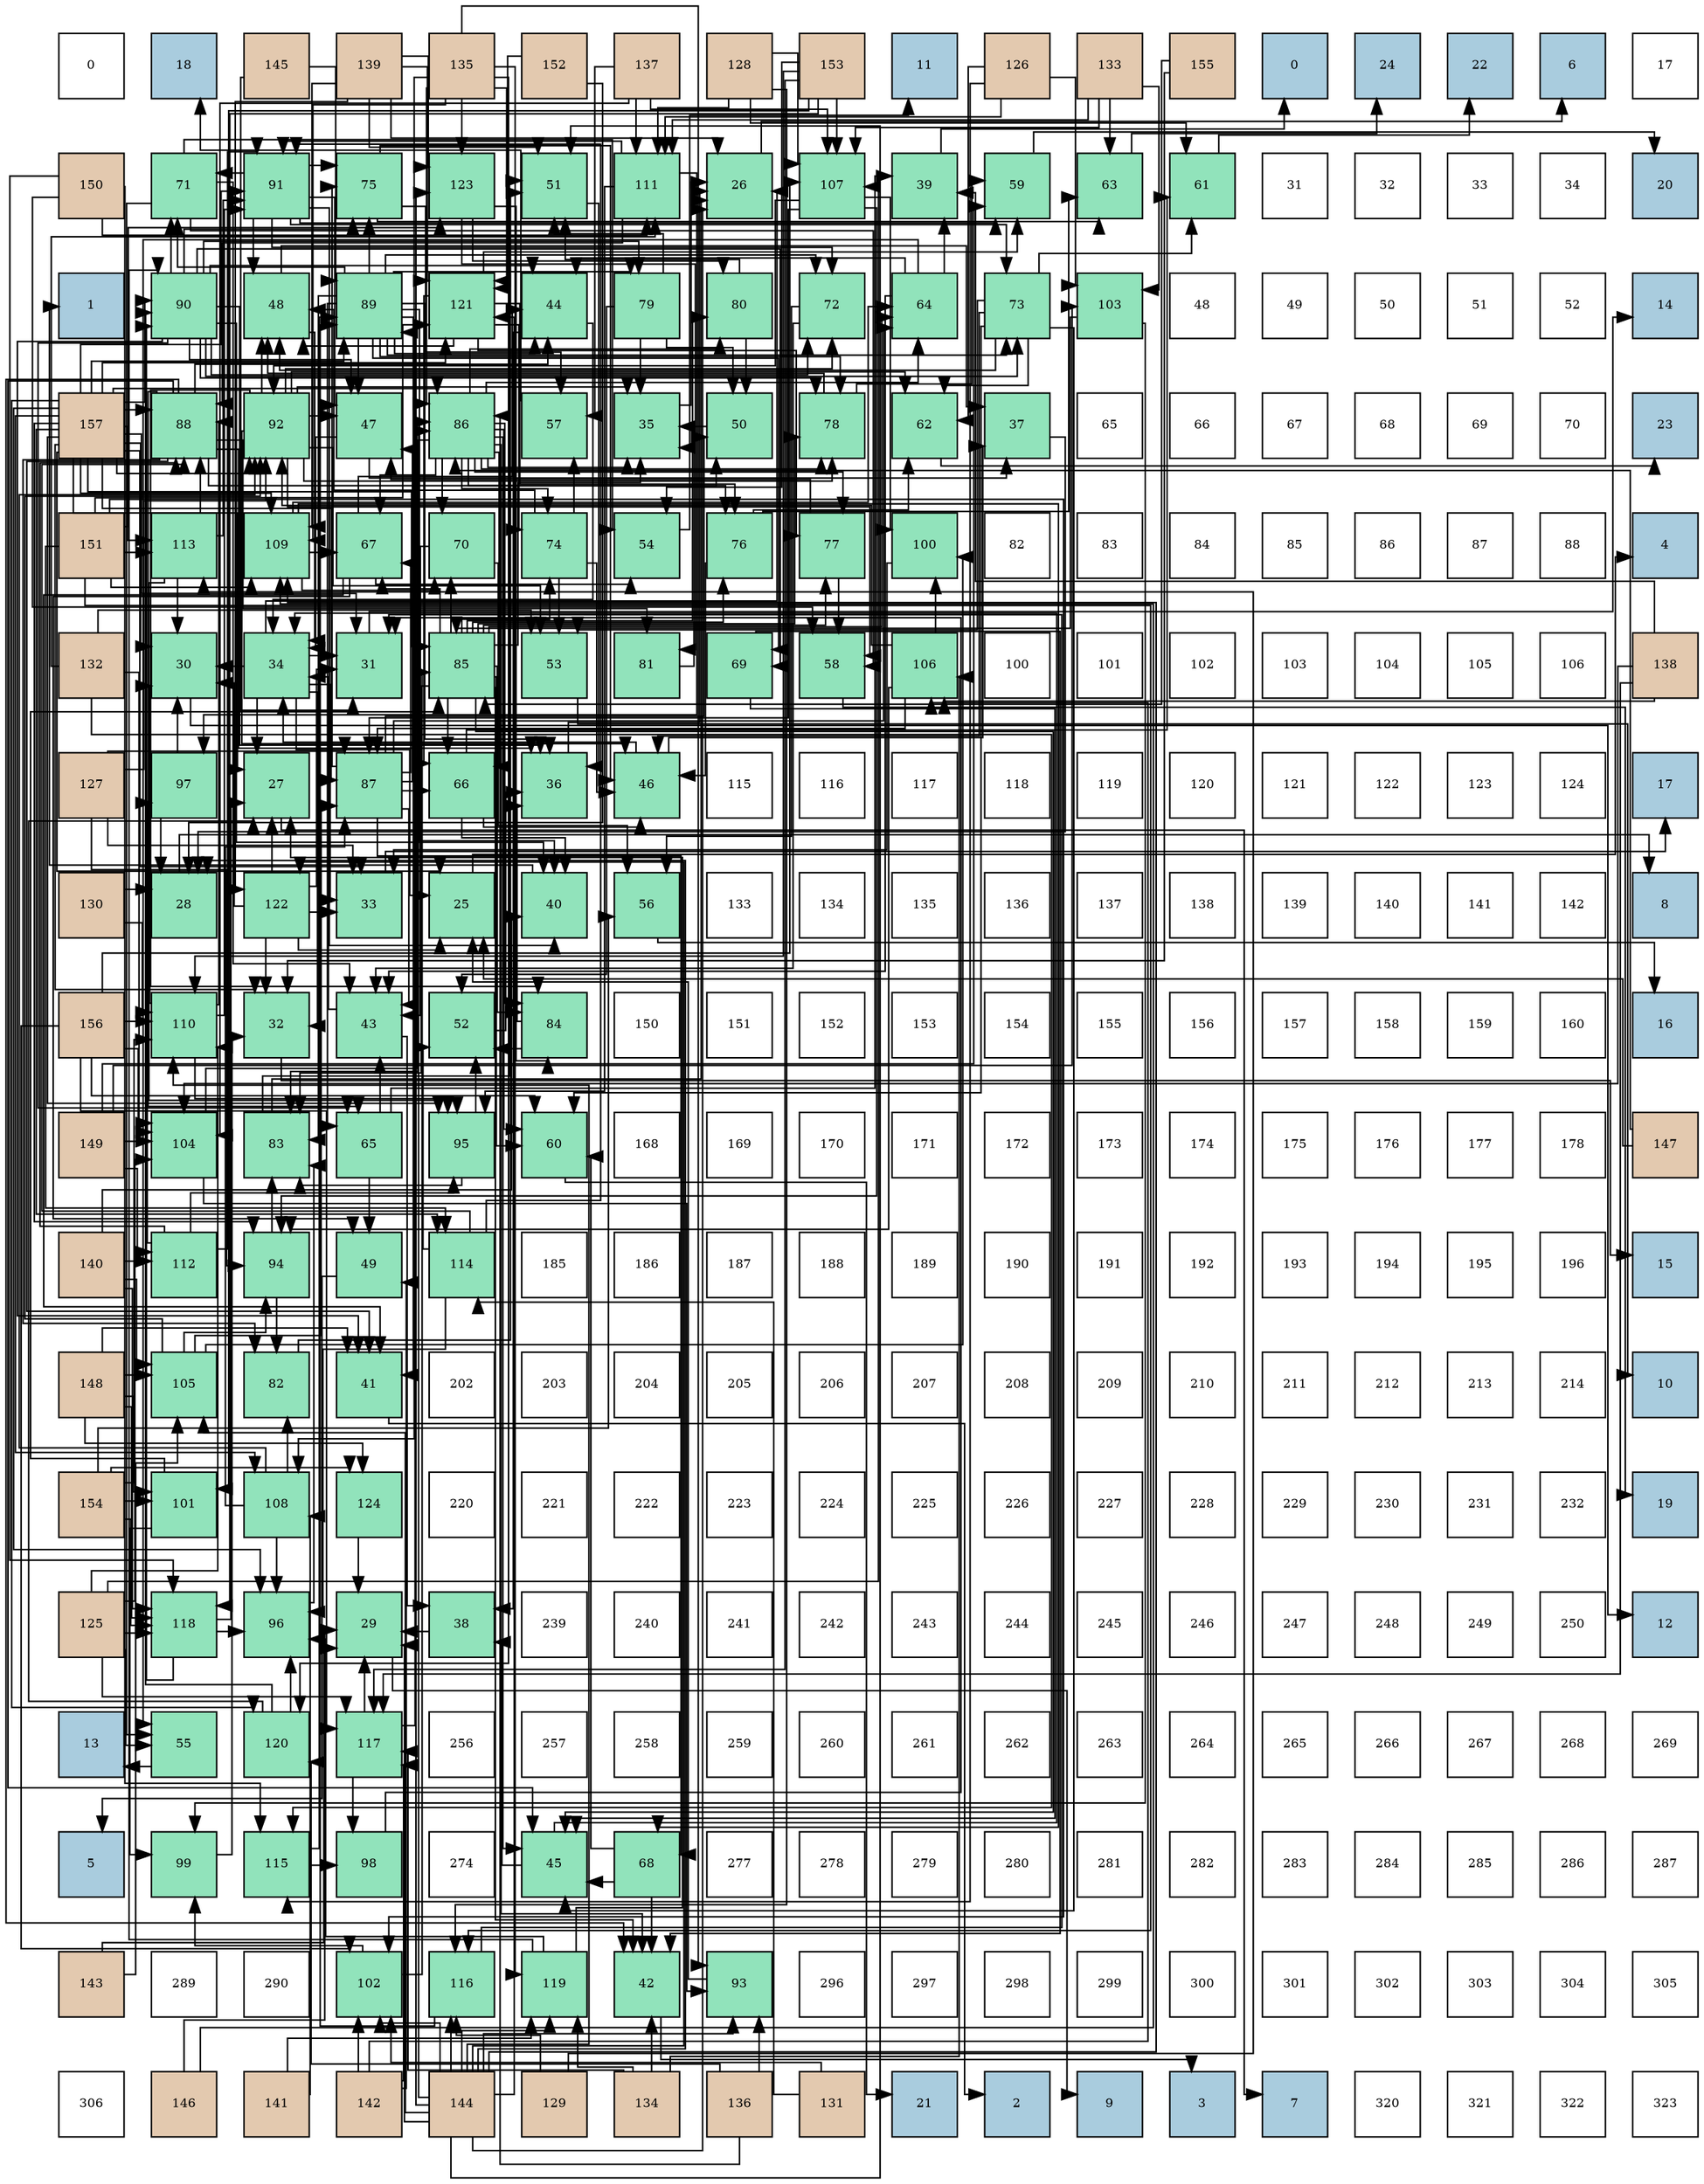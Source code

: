 digraph layout{
 rankdir=TB;
 splines=ortho;
 node [style=filled shape=square fixedsize=true width=0.6];
0[label="0", fontsize=8, fillcolor="#ffffff"];
1[label="18", fontsize=8, fillcolor="#a9ccde"];
2[label="145", fontsize=8, fillcolor="#e3c9af"];
3[label="139", fontsize=8, fillcolor="#e3c9af"];
4[label="135", fontsize=8, fillcolor="#e3c9af"];
5[label="152", fontsize=8, fillcolor="#e3c9af"];
6[label="137", fontsize=8, fillcolor="#e3c9af"];
7[label="128", fontsize=8, fillcolor="#e3c9af"];
8[label="153", fontsize=8, fillcolor="#e3c9af"];
9[label="11", fontsize=8, fillcolor="#a9ccde"];
10[label="126", fontsize=8, fillcolor="#e3c9af"];
11[label="133", fontsize=8, fillcolor="#e3c9af"];
12[label="155", fontsize=8, fillcolor="#e3c9af"];
13[label="0", fontsize=8, fillcolor="#a9ccde"];
14[label="24", fontsize=8, fillcolor="#a9ccde"];
15[label="22", fontsize=8, fillcolor="#a9ccde"];
16[label="6", fontsize=8, fillcolor="#a9ccde"];
17[label="17", fontsize=8, fillcolor="#ffffff"];
18[label="150", fontsize=8, fillcolor="#e3c9af"];
19[label="71", fontsize=8, fillcolor="#91e3bb"];
20[label="91", fontsize=8, fillcolor="#91e3bb"];
21[label="75", fontsize=8, fillcolor="#91e3bb"];
22[label="123", fontsize=8, fillcolor="#91e3bb"];
23[label="51", fontsize=8, fillcolor="#91e3bb"];
24[label="111", fontsize=8, fillcolor="#91e3bb"];
25[label="26", fontsize=8, fillcolor="#91e3bb"];
26[label="107", fontsize=8, fillcolor="#91e3bb"];
27[label="39", fontsize=8, fillcolor="#91e3bb"];
28[label="59", fontsize=8, fillcolor="#91e3bb"];
29[label="63", fontsize=8, fillcolor="#91e3bb"];
30[label="61", fontsize=8, fillcolor="#91e3bb"];
31[label="31", fontsize=8, fillcolor="#ffffff"];
32[label="32", fontsize=8, fillcolor="#ffffff"];
33[label="33", fontsize=8, fillcolor="#ffffff"];
34[label="34", fontsize=8, fillcolor="#ffffff"];
35[label="20", fontsize=8, fillcolor="#a9ccde"];
36[label="1", fontsize=8, fillcolor="#a9ccde"];
37[label="90", fontsize=8, fillcolor="#91e3bb"];
38[label="48", fontsize=8, fillcolor="#91e3bb"];
39[label="89", fontsize=8, fillcolor="#91e3bb"];
40[label="121", fontsize=8, fillcolor="#91e3bb"];
41[label="44", fontsize=8, fillcolor="#91e3bb"];
42[label="79", fontsize=8, fillcolor="#91e3bb"];
43[label="80", fontsize=8, fillcolor="#91e3bb"];
44[label="72", fontsize=8, fillcolor="#91e3bb"];
45[label="64", fontsize=8, fillcolor="#91e3bb"];
46[label="73", fontsize=8, fillcolor="#91e3bb"];
47[label="103", fontsize=8, fillcolor="#91e3bb"];
48[label="48", fontsize=8, fillcolor="#ffffff"];
49[label="49", fontsize=8, fillcolor="#ffffff"];
50[label="50", fontsize=8, fillcolor="#ffffff"];
51[label="51", fontsize=8, fillcolor="#ffffff"];
52[label="52", fontsize=8, fillcolor="#ffffff"];
53[label="14", fontsize=8, fillcolor="#a9ccde"];
54[label="157", fontsize=8, fillcolor="#e3c9af"];
55[label="88", fontsize=8, fillcolor="#91e3bb"];
56[label="92", fontsize=8, fillcolor="#91e3bb"];
57[label="47", fontsize=8, fillcolor="#91e3bb"];
58[label="86", fontsize=8, fillcolor="#91e3bb"];
59[label="57", fontsize=8, fillcolor="#91e3bb"];
60[label="35", fontsize=8, fillcolor="#91e3bb"];
61[label="50", fontsize=8, fillcolor="#91e3bb"];
62[label="78", fontsize=8, fillcolor="#91e3bb"];
63[label="62", fontsize=8, fillcolor="#91e3bb"];
64[label="37", fontsize=8, fillcolor="#91e3bb"];
65[label="65", fontsize=8, fillcolor="#ffffff"];
66[label="66", fontsize=8, fillcolor="#ffffff"];
67[label="67", fontsize=8, fillcolor="#ffffff"];
68[label="68", fontsize=8, fillcolor="#ffffff"];
69[label="69", fontsize=8, fillcolor="#ffffff"];
70[label="70", fontsize=8, fillcolor="#ffffff"];
71[label="23", fontsize=8, fillcolor="#a9ccde"];
72[label="151", fontsize=8, fillcolor="#e3c9af"];
73[label="113", fontsize=8, fillcolor="#91e3bb"];
74[label="109", fontsize=8, fillcolor="#91e3bb"];
75[label="67", fontsize=8, fillcolor="#91e3bb"];
76[label="70", fontsize=8, fillcolor="#91e3bb"];
77[label="74", fontsize=8, fillcolor="#91e3bb"];
78[label="54", fontsize=8, fillcolor="#91e3bb"];
79[label="76", fontsize=8, fillcolor="#91e3bb"];
80[label="77", fontsize=8, fillcolor="#91e3bb"];
81[label="100", fontsize=8, fillcolor="#91e3bb"];
82[label="82", fontsize=8, fillcolor="#ffffff"];
83[label="83", fontsize=8, fillcolor="#ffffff"];
84[label="84", fontsize=8, fillcolor="#ffffff"];
85[label="85", fontsize=8, fillcolor="#ffffff"];
86[label="86", fontsize=8, fillcolor="#ffffff"];
87[label="87", fontsize=8, fillcolor="#ffffff"];
88[label="88", fontsize=8, fillcolor="#ffffff"];
89[label="4", fontsize=8, fillcolor="#a9ccde"];
90[label="132", fontsize=8, fillcolor="#e3c9af"];
91[label="30", fontsize=8, fillcolor="#91e3bb"];
92[label="34", fontsize=8, fillcolor="#91e3bb"];
93[label="31", fontsize=8, fillcolor="#91e3bb"];
94[label="85", fontsize=8, fillcolor="#91e3bb"];
95[label="53", fontsize=8, fillcolor="#91e3bb"];
96[label="81", fontsize=8, fillcolor="#91e3bb"];
97[label="69", fontsize=8, fillcolor="#91e3bb"];
98[label="58", fontsize=8, fillcolor="#91e3bb"];
99[label="106", fontsize=8, fillcolor="#91e3bb"];
100[label="100", fontsize=8, fillcolor="#ffffff"];
101[label="101", fontsize=8, fillcolor="#ffffff"];
102[label="102", fontsize=8, fillcolor="#ffffff"];
103[label="103", fontsize=8, fillcolor="#ffffff"];
104[label="104", fontsize=8, fillcolor="#ffffff"];
105[label="105", fontsize=8, fillcolor="#ffffff"];
106[label="106", fontsize=8, fillcolor="#ffffff"];
107[label="138", fontsize=8, fillcolor="#e3c9af"];
108[label="127", fontsize=8, fillcolor="#e3c9af"];
109[label="97", fontsize=8, fillcolor="#91e3bb"];
110[label="27", fontsize=8, fillcolor="#91e3bb"];
111[label="87", fontsize=8, fillcolor="#91e3bb"];
112[label="66", fontsize=8, fillcolor="#91e3bb"];
113[label="36", fontsize=8, fillcolor="#91e3bb"];
114[label="46", fontsize=8, fillcolor="#91e3bb"];
115[label="115", fontsize=8, fillcolor="#ffffff"];
116[label="116", fontsize=8, fillcolor="#ffffff"];
117[label="117", fontsize=8, fillcolor="#ffffff"];
118[label="118", fontsize=8, fillcolor="#ffffff"];
119[label="119", fontsize=8, fillcolor="#ffffff"];
120[label="120", fontsize=8, fillcolor="#ffffff"];
121[label="121", fontsize=8, fillcolor="#ffffff"];
122[label="122", fontsize=8, fillcolor="#ffffff"];
123[label="123", fontsize=8, fillcolor="#ffffff"];
124[label="124", fontsize=8, fillcolor="#ffffff"];
125[label="17", fontsize=8, fillcolor="#a9ccde"];
126[label="130", fontsize=8, fillcolor="#e3c9af"];
127[label="28", fontsize=8, fillcolor="#91e3bb"];
128[label="122", fontsize=8, fillcolor="#91e3bb"];
129[label="33", fontsize=8, fillcolor="#91e3bb"];
130[label="25", fontsize=8, fillcolor="#91e3bb"];
131[label="40", fontsize=8, fillcolor="#91e3bb"];
132[label="56", fontsize=8, fillcolor="#91e3bb"];
133[label="133", fontsize=8, fillcolor="#ffffff"];
134[label="134", fontsize=8, fillcolor="#ffffff"];
135[label="135", fontsize=8, fillcolor="#ffffff"];
136[label="136", fontsize=8, fillcolor="#ffffff"];
137[label="137", fontsize=8, fillcolor="#ffffff"];
138[label="138", fontsize=8, fillcolor="#ffffff"];
139[label="139", fontsize=8, fillcolor="#ffffff"];
140[label="140", fontsize=8, fillcolor="#ffffff"];
141[label="141", fontsize=8, fillcolor="#ffffff"];
142[label="142", fontsize=8, fillcolor="#ffffff"];
143[label="8", fontsize=8, fillcolor="#a9ccde"];
144[label="156", fontsize=8, fillcolor="#e3c9af"];
145[label="110", fontsize=8, fillcolor="#91e3bb"];
146[label="32", fontsize=8, fillcolor="#91e3bb"];
147[label="43", fontsize=8, fillcolor="#91e3bb"];
148[label="52", fontsize=8, fillcolor="#91e3bb"];
149[label="84", fontsize=8, fillcolor="#91e3bb"];
150[label="150", fontsize=8, fillcolor="#ffffff"];
151[label="151", fontsize=8, fillcolor="#ffffff"];
152[label="152", fontsize=8, fillcolor="#ffffff"];
153[label="153", fontsize=8, fillcolor="#ffffff"];
154[label="154", fontsize=8, fillcolor="#ffffff"];
155[label="155", fontsize=8, fillcolor="#ffffff"];
156[label="156", fontsize=8, fillcolor="#ffffff"];
157[label="157", fontsize=8, fillcolor="#ffffff"];
158[label="158", fontsize=8, fillcolor="#ffffff"];
159[label="159", fontsize=8, fillcolor="#ffffff"];
160[label="160", fontsize=8, fillcolor="#ffffff"];
161[label="16", fontsize=8, fillcolor="#a9ccde"];
162[label="149", fontsize=8, fillcolor="#e3c9af"];
163[label="104", fontsize=8, fillcolor="#91e3bb"];
164[label="83", fontsize=8, fillcolor="#91e3bb"];
165[label="65", fontsize=8, fillcolor="#91e3bb"];
166[label="95", fontsize=8, fillcolor="#91e3bb"];
167[label="60", fontsize=8, fillcolor="#91e3bb"];
168[label="168", fontsize=8, fillcolor="#ffffff"];
169[label="169", fontsize=8, fillcolor="#ffffff"];
170[label="170", fontsize=8, fillcolor="#ffffff"];
171[label="171", fontsize=8, fillcolor="#ffffff"];
172[label="172", fontsize=8, fillcolor="#ffffff"];
173[label="173", fontsize=8, fillcolor="#ffffff"];
174[label="174", fontsize=8, fillcolor="#ffffff"];
175[label="175", fontsize=8, fillcolor="#ffffff"];
176[label="176", fontsize=8, fillcolor="#ffffff"];
177[label="177", fontsize=8, fillcolor="#ffffff"];
178[label="178", fontsize=8, fillcolor="#ffffff"];
179[label="147", fontsize=8, fillcolor="#e3c9af"];
180[label="140", fontsize=8, fillcolor="#e3c9af"];
181[label="112", fontsize=8, fillcolor="#91e3bb"];
182[label="94", fontsize=8, fillcolor="#91e3bb"];
183[label="49", fontsize=8, fillcolor="#91e3bb"];
184[label="114", fontsize=8, fillcolor="#91e3bb"];
185[label="185", fontsize=8, fillcolor="#ffffff"];
186[label="186", fontsize=8, fillcolor="#ffffff"];
187[label="187", fontsize=8, fillcolor="#ffffff"];
188[label="188", fontsize=8, fillcolor="#ffffff"];
189[label="189", fontsize=8, fillcolor="#ffffff"];
190[label="190", fontsize=8, fillcolor="#ffffff"];
191[label="191", fontsize=8, fillcolor="#ffffff"];
192[label="192", fontsize=8, fillcolor="#ffffff"];
193[label="193", fontsize=8, fillcolor="#ffffff"];
194[label="194", fontsize=8, fillcolor="#ffffff"];
195[label="195", fontsize=8, fillcolor="#ffffff"];
196[label="196", fontsize=8, fillcolor="#ffffff"];
197[label="15", fontsize=8, fillcolor="#a9ccde"];
198[label="148", fontsize=8, fillcolor="#e3c9af"];
199[label="105", fontsize=8, fillcolor="#91e3bb"];
200[label="82", fontsize=8, fillcolor="#91e3bb"];
201[label="41", fontsize=8, fillcolor="#91e3bb"];
202[label="202", fontsize=8, fillcolor="#ffffff"];
203[label="203", fontsize=8, fillcolor="#ffffff"];
204[label="204", fontsize=8, fillcolor="#ffffff"];
205[label="205", fontsize=8, fillcolor="#ffffff"];
206[label="206", fontsize=8, fillcolor="#ffffff"];
207[label="207", fontsize=8, fillcolor="#ffffff"];
208[label="208", fontsize=8, fillcolor="#ffffff"];
209[label="209", fontsize=8, fillcolor="#ffffff"];
210[label="210", fontsize=8, fillcolor="#ffffff"];
211[label="211", fontsize=8, fillcolor="#ffffff"];
212[label="212", fontsize=8, fillcolor="#ffffff"];
213[label="213", fontsize=8, fillcolor="#ffffff"];
214[label="214", fontsize=8, fillcolor="#ffffff"];
215[label="10", fontsize=8, fillcolor="#a9ccde"];
216[label="154", fontsize=8, fillcolor="#e3c9af"];
217[label="101", fontsize=8, fillcolor="#91e3bb"];
218[label="108", fontsize=8, fillcolor="#91e3bb"];
219[label="124", fontsize=8, fillcolor="#91e3bb"];
220[label="220", fontsize=8, fillcolor="#ffffff"];
221[label="221", fontsize=8, fillcolor="#ffffff"];
222[label="222", fontsize=8, fillcolor="#ffffff"];
223[label="223", fontsize=8, fillcolor="#ffffff"];
224[label="224", fontsize=8, fillcolor="#ffffff"];
225[label="225", fontsize=8, fillcolor="#ffffff"];
226[label="226", fontsize=8, fillcolor="#ffffff"];
227[label="227", fontsize=8, fillcolor="#ffffff"];
228[label="228", fontsize=8, fillcolor="#ffffff"];
229[label="229", fontsize=8, fillcolor="#ffffff"];
230[label="230", fontsize=8, fillcolor="#ffffff"];
231[label="231", fontsize=8, fillcolor="#ffffff"];
232[label="232", fontsize=8, fillcolor="#ffffff"];
233[label="19", fontsize=8, fillcolor="#a9ccde"];
234[label="125", fontsize=8, fillcolor="#e3c9af"];
235[label="118", fontsize=8, fillcolor="#91e3bb"];
236[label="96", fontsize=8, fillcolor="#91e3bb"];
237[label="29", fontsize=8, fillcolor="#91e3bb"];
238[label="38", fontsize=8, fillcolor="#91e3bb"];
239[label="239", fontsize=8, fillcolor="#ffffff"];
240[label="240", fontsize=8, fillcolor="#ffffff"];
241[label="241", fontsize=8, fillcolor="#ffffff"];
242[label="242", fontsize=8, fillcolor="#ffffff"];
243[label="243", fontsize=8, fillcolor="#ffffff"];
244[label="244", fontsize=8, fillcolor="#ffffff"];
245[label="245", fontsize=8, fillcolor="#ffffff"];
246[label="246", fontsize=8, fillcolor="#ffffff"];
247[label="247", fontsize=8, fillcolor="#ffffff"];
248[label="248", fontsize=8, fillcolor="#ffffff"];
249[label="249", fontsize=8, fillcolor="#ffffff"];
250[label="250", fontsize=8, fillcolor="#ffffff"];
251[label="12", fontsize=8, fillcolor="#a9ccde"];
252[label="13", fontsize=8, fillcolor="#a9ccde"];
253[label="55", fontsize=8, fillcolor="#91e3bb"];
254[label="120", fontsize=8, fillcolor="#91e3bb"];
255[label="117", fontsize=8, fillcolor="#91e3bb"];
256[label="256", fontsize=8, fillcolor="#ffffff"];
257[label="257", fontsize=8, fillcolor="#ffffff"];
258[label="258", fontsize=8, fillcolor="#ffffff"];
259[label="259", fontsize=8, fillcolor="#ffffff"];
260[label="260", fontsize=8, fillcolor="#ffffff"];
261[label="261", fontsize=8, fillcolor="#ffffff"];
262[label="262", fontsize=8, fillcolor="#ffffff"];
263[label="263", fontsize=8, fillcolor="#ffffff"];
264[label="264", fontsize=8, fillcolor="#ffffff"];
265[label="265", fontsize=8, fillcolor="#ffffff"];
266[label="266", fontsize=8, fillcolor="#ffffff"];
267[label="267", fontsize=8, fillcolor="#ffffff"];
268[label="268", fontsize=8, fillcolor="#ffffff"];
269[label="269", fontsize=8, fillcolor="#ffffff"];
270[label="5", fontsize=8, fillcolor="#a9ccde"];
271[label="99", fontsize=8, fillcolor="#91e3bb"];
272[label="115", fontsize=8, fillcolor="#91e3bb"];
273[label="98", fontsize=8, fillcolor="#91e3bb"];
274[label="274", fontsize=8, fillcolor="#ffffff"];
275[label="45", fontsize=8, fillcolor="#91e3bb"];
276[label="68", fontsize=8, fillcolor="#91e3bb"];
277[label="277", fontsize=8, fillcolor="#ffffff"];
278[label="278", fontsize=8, fillcolor="#ffffff"];
279[label="279", fontsize=8, fillcolor="#ffffff"];
280[label="280", fontsize=8, fillcolor="#ffffff"];
281[label="281", fontsize=8, fillcolor="#ffffff"];
282[label="282", fontsize=8, fillcolor="#ffffff"];
283[label="283", fontsize=8, fillcolor="#ffffff"];
284[label="284", fontsize=8, fillcolor="#ffffff"];
285[label="285", fontsize=8, fillcolor="#ffffff"];
286[label="286", fontsize=8, fillcolor="#ffffff"];
287[label="287", fontsize=8, fillcolor="#ffffff"];
288[label="143", fontsize=8, fillcolor="#e3c9af"];
289[label="289", fontsize=8, fillcolor="#ffffff"];
290[label="290", fontsize=8, fillcolor="#ffffff"];
291[label="102", fontsize=8, fillcolor="#91e3bb"];
292[label="116", fontsize=8, fillcolor="#91e3bb"];
293[label="119", fontsize=8, fillcolor="#91e3bb"];
294[label="42", fontsize=8, fillcolor="#91e3bb"];
295[label="93", fontsize=8, fillcolor="#91e3bb"];
296[label="296", fontsize=8, fillcolor="#ffffff"];
297[label="297", fontsize=8, fillcolor="#ffffff"];
298[label="298", fontsize=8, fillcolor="#ffffff"];
299[label="299", fontsize=8, fillcolor="#ffffff"];
300[label="300", fontsize=8, fillcolor="#ffffff"];
301[label="301", fontsize=8, fillcolor="#ffffff"];
302[label="302", fontsize=8, fillcolor="#ffffff"];
303[label="303", fontsize=8, fillcolor="#ffffff"];
304[label="304", fontsize=8, fillcolor="#ffffff"];
305[label="305", fontsize=8, fillcolor="#ffffff"];
306[label="306", fontsize=8, fillcolor="#ffffff"];
307[label="146", fontsize=8, fillcolor="#e3c9af"];
308[label="141", fontsize=8, fillcolor="#e3c9af"];
309[label="142", fontsize=8, fillcolor="#e3c9af"];
310[label="144", fontsize=8, fillcolor="#e3c9af"];
311[label="129", fontsize=8, fillcolor="#e3c9af"];
312[label="134", fontsize=8, fillcolor="#e3c9af"];
313[label="136", fontsize=8, fillcolor="#e3c9af"];
314[label="131", fontsize=8, fillcolor="#e3c9af"];
315[label="21", fontsize=8, fillcolor="#a9ccde"];
316[label="2", fontsize=8, fillcolor="#a9ccde"];
317[label="9", fontsize=8, fillcolor="#a9ccde"];
318[label="3", fontsize=8, fillcolor="#a9ccde"];
319[label="7", fontsize=8, fillcolor="#a9ccde"];
320[label="320", fontsize=8, fillcolor="#ffffff"];
321[label="321", fontsize=8, fillcolor="#ffffff"];
322[label="322", fontsize=8, fillcolor="#ffffff"];
323[label="323", fontsize=8, fillcolor="#ffffff"];
edge [constraint=false, style=vis];130 -> 89;
25 -> 16;
110 -> 319;
127 -> 143;
237 -> 317;
91 -> 251;
93 -> 53;
146 -> 197;
129 -> 125;
92 -> 130;
92 -> 25;
92 -> 110;
92 -> 91;
92 -> 93;
92 -> 146;
92 -> 129;
60 -> 25;
113 -> 25;
64 -> 127;
238 -> 237;
27 -> 13;
131 -> 36;
201 -> 316;
294 -> 318;
147 -> 92;
147 -> 238;
41 -> 92;
41 -> 238;
275 -> 92;
275 -> 238;
114 -> 92;
114 -> 64;
57 -> 92;
57 -> 64;
38 -> 92;
38 -> 64;
183 -> 270;
61 -> 60;
23 -> 113;
148 -> 113;
95 -> 215;
78 -> 9;
253 -> 252;
132 -> 161;
59 -> 1;
98 -> 233;
28 -> 35;
167 -> 315;
30 -> 15;
63 -> 71;
29 -> 14;
45 -> 27;
45 -> 147;
45 -> 41;
45 -> 253;
165 -> 27;
165 -> 147;
165 -> 183;
112 -> 131;
112 -> 114;
112 -> 30;
75 -> 201;
75 -> 41;
75 -> 183;
75 -> 78;
276 -> 294;
276 -> 275;
276 -> 167;
97 -> 294;
97 -> 275;
76 -> 147;
76 -> 132;
19 -> 147;
19 -> 78;
19 -> 253;
19 -> 98;
44 -> 147;
44 -> 132;
46 -> 275;
46 -> 114;
46 -> 38;
46 -> 95;
46 -> 167;
46 -> 30;
46 -> 63;
77 -> 114;
77 -> 38;
77 -> 95;
77 -> 59;
21 -> 114;
21 -> 59;
21 -> 29;
79 -> 114;
79 -> 63;
79 -> 29;
80 -> 57;
80 -> 98;
62 -> 38;
62 -> 28;
42 -> 60;
42 -> 61;
42 -> 23;
42 -> 148;
43 -> 61;
43 -> 23;
96 -> 60;
200 -> 23;
164 -> 25;
164 -> 23;
149 -> 113;
149 -> 148;
94 -> 60;
94 -> 294;
94 -> 275;
94 -> 167;
94 -> 45;
94 -> 112;
94 -> 75;
94 -> 76;
94 -> 77;
94 -> 79;
94 -> 80;
94 -> 62;
94 -> 43;
94 -> 164;
94 -> 149;
58 -> 60;
58 -> 294;
58 -> 275;
58 -> 167;
58 -> 45;
58 -> 112;
58 -> 75;
58 -> 76;
58 -> 77;
58 -> 79;
58 -> 80;
58 -> 62;
58 -> 43;
58 -> 164;
58 -> 149;
111 -> 147;
111 -> 57;
111 -> 61;
111 -> 45;
111 -> 112;
111 -> 75;
111 -> 276;
111 -> 21;
55 -> 113;
55 -> 201;
55 -> 294;
55 -> 41;
55 -> 275;
55 -> 61;
55 -> 165;
55 -> 96;
55 -> 200;
39 -> 113;
39 -> 131;
39 -> 201;
39 -> 41;
39 -> 57;
39 -> 165;
39 -> 97;
39 -> 19;
39 -> 44;
39 -> 46;
39 -> 21;
39 -> 62;
39 -> 42;
39 -> 164;
37 -> 113;
37 -> 131;
37 -> 201;
37 -> 41;
37 -> 57;
37 -> 165;
37 -> 97;
37 -> 19;
37 -> 44;
37 -> 46;
37 -> 21;
37 -> 62;
37 -> 42;
20 -> 131;
20 -> 57;
20 -> 38;
20 -> 28;
20 -> 19;
20 -> 44;
20 -> 46;
20 -> 21;
56 -> 60;
56 -> 114;
56 -> 57;
56 -> 38;
56 -> 95;
56 -> 98;
56 -> 63;
56 -> 44;
56 -> 62;
56 -> 149;
295 -> 130;
182 -> 200;
182 -> 164;
166 -> 148;
166 -> 164;
236 -> 164;
109 -> 127;
109 -> 91;
273 -> 93;
271 -> 146;
81 -> 129;
217 -> 94;
217 -> 271;
291 -> 94;
291 -> 271;
47 -> 94;
47 -> 271;
163 -> 58;
163 -> 295;
199 -> 111;
199 -> 56;
199 -> 182;
199 -> 81;
99 -> 111;
99 -> 56;
99 -> 182;
99 -> 81;
26 -> 111;
26 -> 56;
26 -> 182;
26 -> 81;
218 -> 200;
218 -> 111;
218 -> 56;
218 -> 236;
74 -> 45;
74 -> 75;
74 -> 276;
74 -> 76;
145 -> 91;
145 -> 55;
145 -> 20;
145 -> 166;
24 -> 55;
24 -> 20;
24 -> 166;
24 -> 109;
181 -> 55;
181 -> 20;
181 -> 166;
181 -> 109;
73 -> 91;
73 -> 55;
73 -> 20;
73 -> 166;
184 -> 148;
184 -> 55;
184 -> 20;
184 -> 236;
272 -> 39;
272 -> 273;
292 -> 93;
292 -> 39;
255 -> 237;
255 -> 39;
255 -> 273;
235 -> 110;
235 -> 37;
235 -> 236;
293 -> 110;
293 -> 37;
293 -> 236;
254 -> 110;
254 -> 37;
254 -> 236;
40 -> 38;
40 -> 28;
40 -> 112;
40 -> 77;
40 -> 79;
40 -> 80;
128 -> 130;
128 -> 110;
128 -> 91;
128 -> 93;
128 -> 146;
128 -> 129;
22 -> 43;
22 -> 96;
22 -> 149;
219 -> 237;
234 -> 253;
234 -> 163;
234 -> 26;
234 -> 145;
234 -> 255;
234 -> 235;
10 -> 63;
10 -> 47;
10 -> 24;
10 -> 272;
108 -> 129;
108 -> 111;
108 -> 56;
108 -> 182;
7 -> 30;
7 -> 26;
7 -> 24;
7 -> 292;
311 -> 73;
311 -> 292;
126 -> 127;
126 -> 145;
314 -> 291;
314 -> 184;
90 -> 95;
90 -> 163;
90 -> 24;
90 -> 272;
11 -> 29;
11 -> 47;
11 -> 26;
11 -> 24;
312 -> 294;
312 -> 99;
312 -> 255;
312 -> 293;
4 -> 58;
4 -> 295;
4 -> 218;
4 -> 74;
4 -> 293;
4 -> 254;
4 -> 40;
4 -> 22;
313 -> 58;
313 -> 295;
313 -> 254;
6 -> 59;
6 -> 163;
6 -> 26;
6 -> 24;
107 -> 27;
107 -> 163;
107 -> 99;
107 -> 255;
3 -> 25;
3 -> 23;
3 -> 74;
3 -> 40;
3 -> 128;
3 -> 22;
180 -> 131;
180 -> 199;
180 -> 181;
180 -> 235;
308 -> 218;
308 -> 293;
309 -> 183;
309 -> 291;
309 -> 99;
309 -> 255;
288 -> 237;
288 -> 199;
310 -> 25;
310 -> 127;
310 -> 237;
310 -> 23;
310 -> 58;
310 -> 295;
310 -> 291;
310 -> 199;
310 -> 74;
310 -> 145;
310 -> 292;
310 -> 293;
310 -> 40;
310 -> 128;
310 -> 22;
2 -> 93;
2 -> 39;
307 -> 237;
307 -> 74;
179 -> 130;
179 -> 58;
198 -> 201;
198 -> 217;
198 -> 199;
198 -> 235;
198 -> 219;
162 -> 28;
162 -> 47;
162 -> 163;
162 -> 181;
18 -> 98;
18 -> 24;
18 -> 272;
18 -> 235;
72 -> 291;
72 -> 74;
72 -> 73;
72 -> 184;
72 -> 292;
72 -> 40;
72 -> 22;
5 -> 127;
5 -> 40;
8 -> 78;
8 -> 217;
8 -> 26;
8 -> 145;
8 -> 255;
8 -> 235;
216 -> 132;
216 -> 217;
216 -> 145;
216 -> 235;
216 -> 219;
12 -> 146;
12 -> 94;
144 -> 167;
144 -> 291;
144 -> 163;
144 -> 26;
144 -> 145;
144 -> 255;
54 -> 130;
54 -> 110;
54 -> 91;
54 -> 93;
54 -> 146;
54 -> 129;
54 -> 94;
54 -> 58;
54 -> 111;
54 -> 55;
54 -> 39;
54 -> 37;
54 -> 20;
54 -> 56;
54 -> 182;
54 -> 166;
54 -> 236;
54 -> 218;
54 -> 74;
54 -> 73;
54 -> 184;
54 -> 254;
54 -> 40;
edge [constraint=true, style=invis];
0 -> 18 -> 36 -> 54 -> 72 -> 90 -> 108 -> 126 -> 144 -> 162 -> 180 -> 198 -> 216 -> 234 -> 252 -> 270 -> 288 -> 306;
1 -> 19 -> 37 -> 55 -> 73 -> 91 -> 109 -> 127 -> 145 -> 163 -> 181 -> 199 -> 217 -> 235 -> 253 -> 271 -> 289 -> 307;
2 -> 20 -> 38 -> 56 -> 74 -> 92 -> 110 -> 128 -> 146 -> 164 -> 182 -> 200 -> 218 -> 236 -> 254 -> 272 -> 290 -> 308;
3 -> 21 -> 39 -> 57 -> 75 -> 93 -> 111 -> 129 -> 147 -> 165 -> 183 -> 201 -> 219 -> 237 -> 255 -> 273 -> 291 -> 309;
4 -> 22 -> 40 -> 58 -> 76 -> 94 -> 112 -> 130 -> 148 -> 166 -> 184 -> 202 -> 220 -> 238 -> 256 -> 274 -> 292 -> 310;
5 -> 23 -> 41 -> 59 -> 77 -> 95 -> 113 -> 131 -> 149 -> 167 -> 185 -> 203 -> 221 -> 239 -> 257 -> 275 -> 293 -> 311;
6 -> 24 -> 42 -> 60 -> 78 -> 96 -> 114 -> 132 -> 150 -> 168 -> 186 -> 204 -> 222 -> 240 -> 258 -> 276 -> 294 -> 312;
7 -> 25 -> 43 -> 61 -> 79 -> 97 -> 115 -> 133 -> 151 -> 169 -> 187 -> 205 -> 223 -> 241 -> 259 -> 277 -> 295 -> 313;
8 -> 26 -> 44 -> 62 -> 80 -> 98 -> 116 -> 134 -> 152 -> 170 -> 188 -> 206 -> 224 -> 242 -> 260 -> 278 -> 296 -> 314;
9 -> 27 -> 45 -> 63 -> 81 -> 99 -> 117 -> 135 -> 153 -> 171 -> 189 -> 207 -> 225 -> 243 -> 261 -> 279 -> 297 -> 315;
10 -> 28 -> 46 -> 64 -> 82 -> 100 -> 118 -> 136 -> 154 -> 172 -> 190 -> 208 -> 226 -> 244 -> 262 -> 280 -> 298 -> 316;
11 -> 29 -> 47 -> 65 -> 83 -> 101 -> 119 -> 137 -> 155 -> 173 -> 191 -> 209 -> 227 -> 245 -> 263 -> 281 -> 299 -> 317;
12 -> 30 -> 48 -> 66 -> 84 -> 102 -> 120 -> 138 -> 156 -> 174 -> 192 -> 210 -> 228 -> 246 -> 264 -> 282 -> 300 -> 318;
13 -> 31 -> 49 -> 67 -> 85 -> 103 -> 121 -> 139 -> 157 -> 175 -> 193 -> 211 -> 229 -> 247 -> 265 -> 283 -> 301 -> 319;
14 -> 32 -> 50 -> 68 -> 86 -> 104 -> 122 -> 140 -> 158 -> 176 -> 194 -> 212 -> 230 -> 248 -> 266 -> 284 -> 302 -> 320;
15 -> 33 -> 51 -> 69 -> 87 -> 105 -> 123 -> 141 -> 159 -> 177 -> 195 -> 213 -> 231 -> 249 -> 267 -> 285 -> 303 -> 321;
16 -> 34 -> 52 -> 70 -> 88 -> 106 -> 124 -> 142 -> 160 -> 178 -> 196 -> 214 -> 232 -> 250 -> 268 -> 286 -> 304 -> 322;
17 -> 35 -> 53 -> 71 -> 89 -> 107 -> 125 -> 143 -> 161 -> 179 -> 197 -> 215 -> 233 -> 251 -> 269 -> 287 -> 305 -> 323;
rank = same {0 -> 1 -> 2 -> 3 -> 4 -> 5 -> 6 -> 7 -> 8 -> 9 -> 10 -> 11 -> 12 -> 13 -> 14 -> 15 -> 16 -> 17};
rank = same {18 -> 19 -> 20 -> 21 -> 22 -> 23 -> 24 -> 25 -> 26 -> 27 -> 28 -> 29 -> 30 -> 31 -> 32 -> 33 -> 34 -> 35};
rank = same {36 -> 37 -> 38 -> 39 -> 40 -> 41 -> 42 -> 43 -> 44 -> 45 -> 46 -> 47 -> 48 -> 49 -> 50 -> 51 -> 52 -> 53};
rank = same {54 -> 55 -> 56 -> 57 -> 58 -> 59 -> 60 -> 61 -> 62 -> 63 -> 64 -> 65 -> 66 -> 67 -> 68 -> 69 -> 70 -> 71};
rank = same {72 -> 73 -> 74 -> 75 -> 76 -> 77 -> 78 -> 79 -> 80 -> 81 -> 82 -> 83 -> 84 -> 85 -> 86 -> 87 -> 88 -> 89};
rank = same {90 -> 91 -> 92 -> 93 -> 94 -> 95 -> 96 -> 97 -> 98 -> 99 -> 100 -> 101 -> 102 -> 103 -> 104 -> 105 -> 106 -> 107};
rank = same {108 -> 109 -> 110 -> 111 -> 112 -> 113 -> 114 -> 115 -> 116 -> 117 -> 118 -> 119 -> 120 -> 121 -> 122 -> 123 -> 124 -> 125};
rank = same {126 -> 127 -> 128 -> 129 -> 130 -> 131 -> 132 -> 133 -> 134 -> 135 -> 136 -> 137 -> 138 -> 139 -> 140 -> 141 -> 142 -> 143};
rank = same {144 -> 145 -> 146 -> 147 -> 148 -> 149 -> 150 -> 151 -> 152 -> 153 -> 154 -> 155 -> 156 -> 157 -> 158 -> 159 -> 160 -> 161};
rank = same {162 -> 163 -> 164 -> 165 -> 166 -> 167 -> 168 -> 169 -> 170 -> 171 -> 172 -> 173 -> 174 -> 175 -> 176 -> 177 -> 178 -> 179};
rank = same {180 -> 181 -> 182 -> 183 -> 184 -> 185 -> 186 -> 187 -> 188 -> 189 -> 190 -> 191 -> 192 -> 193 -> 194 -> 195 -> 196 -> 197};
rank = same {198 -> 199 -> 200 -> 201 -> 202 -> 203 -> 204 -> 205 -> 206 -> 207 -> 208 -> 209 -> 210 -> 211 -> 212 -> 213 -> 214 -> 215};
rank = same {216 -> 217 -> 218 -> 219 -> 220 -> 221 -> 222 -> 223 -> 224 -> 225 -> 226 -> 227 -> 228 -> 229 -> 230 -> 231 -> 232 -> 233};
rank = same {234 -> 235 -> 236 -> 237 -> 238 -> 239 -> 240 -> 241 -> 242 -> 243 -> 244 -> 245 -> 246 -> 247 -> 248 -> 249 -> 250 -> 251};
rank = same {252 -> 253 -> 254 -> 255 -> 256 -> 257 -> 258 -> 259 -> 260 -> 261 -> 262 -> 263 -> 264 -> 265 -> 266 -> 267 -> 268 -> 269};
rank = same {270 -> 271 -> 272 -> 273 -> 274 -> 275 -> 276 -> 277 -> 278 -> 279 -> 280 -> 281 -> 282 -> 283 -> 284 -> 285 -> 286 -> 287};
rank = same {288 -> 289 -> 290 -> 291 -> 292 -> 293 -> 294 -> 295 -> 296 -> 297 -> 298 -> 299 -> 300 -> 301 -> 302 -> 303 -> 304 -> 305};
rank = same {306 -> 307 -> 308 -> 309 -> 310 -> 311 -> 312 -> 313 -> 314 -> 315 -> 316 -> 317 -> 318 -> 319 -> 320 -> 321 -> 322 -> 323};
}
